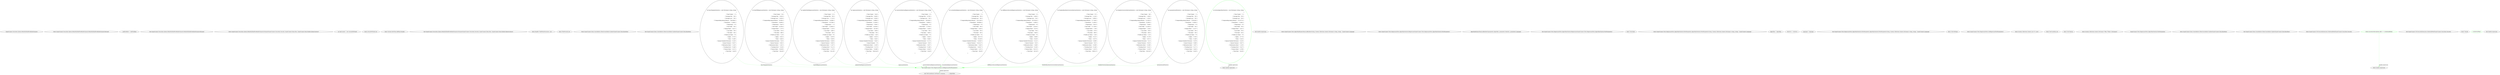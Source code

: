 digraph  {
n12 [label="QuantConnect.Securities.Option.DefaultQLRiskFreeRateEstimator", span=""];
n0 [cluster="QuantConnect.Securities.Option.DefaultQLRiskFreeRateEstimator.DefaultQLRiskFreeRateEstimator(decimal)", label="Entry QuantConnect.Securities.Option.DefaultQLRiskFreeRateEstimator.DefaultQLRiskFreeRateEstimator(decimal)", span="37-37"];
n1 [cluster="QuantConnect.Securities.Option.DefaultQLRiskFreeRateEstimator.DefaultQLRiskFreeRateEstimator(decimal)", label="_riskFreeRate = riskFreeRate", span="39-39"];
n2 [cluster="QuantConnect.Securities.Option.DefaultQLRiskFreeRateEstimator.DefaultQLRiskFreeRateEstimator(decimal)", label="Exit QuantConnect.Securities.Option.DefaultQLRiskFreeRateEstimator.DefaultQLRiskFreeRateEstimator(decimal)", span="37-37"];
n3 [cluster="QuantConnect.Securities.Option.DefaultQLRiskFreeRateEstimator.Estimate(QuantConnect.Securities.Security, QuantConnect.Data.Slice, QuantConnect.Data.Market.OptionContract)", label="Entry QuantConnect.Securities.Option.DefaultQLRiskFreeRateEstimator.Estimate(QuantConnect.Securities.Security, QuantConnect.Data.Slice, QuantConnect.Data.Market.OptionContract)", span="50-50"];
n4 [cluster="QuantConnect.Securities.Option.DefaultQLRiskFreeRateEstimator.Estimate(QuantConnect.Securities.Security, QuantConnect.Data.Slice, QuantConnect.Data.Market.OptionContract)", label="var dayCounter = new Actual365Fixed()", span="52-52"];
n8 [cluster="Actual365Fixed.cstr", label="Entry Actual365Fixed.cstr", span=""];
n9 [cluster="System.DateTime.AddDays(double)", label="Entry System.DateTime.AddDays(double)", span="0-0"];
n7 [cluster="QuantConnect.Securities.Option.DefaultQLRiskFreeRateEstimator.Estimate(QuantConnect.Securities.Security, QuantConnect.Data.Slice, QuantConnect.Data.Market.OptionContract)", label="Exit QuantConnect.Securities.Option.DefaultQLRiskFreeRateEstimator.Estimate(QuantConnect.Securities.Security, QuantConnect.Data.Slice, QuantConnect.Data.Market.OptionContract)", span="50-50"];
n10 [cluster="Handle<YieldTermStructure>.cstr", label="Entry Handle<YieldTermStructure>.cstr", span=""];
n11 [cluster="FlatForward.cstr", label="Entry FlatForward.cstr", span=""];
m0_0 [cluster="QuantConnect.Data.Consolidators.IDataConsolidator.Update(QuantConnect.Data.BaseData)", file="HistoryRequest.cs", label="Entry QuantConnect.Data.Consolidators.IDataConsolidator.Update(QuantConnect.Data.BaseData)", span="54-54"];
m0_1 [cluster="QuantConnect.Data.Consolidators.IDataConsolidator.Update(QuantConnect.Data.BaseData)", file="HistoryRequest.cs", label="Exit QuantConnect.Data.Consolidators.IDataConsolidator.Update(QuantConnect.Data.BaseData)", span="54-54"];
m1_23 [cluster="lambda expression", file="RegressionTests.cs", label="new TestCaseData(x).SetName(x.Language + ''/'' + x.Algorithm)", span="281-281"];
m1_22 [cluster="lambda expression", file="RegressionTests.cs", label="Entry lambda expression", span="281-281"];
m1_24 [cluster="lambda expression", file="RegressionTests.cs", label="Exit lambda expression", span="281-281"];
m1_3 [cluster="QuantConnect.Tests.AlgorithmRunner.RunLocalBacktest(string, System.Collections.Generic.Dictionary<string, string>, QuantConnect.Language)", file="RegressionTests.cs", label="Entry QuantConnect.Tests.AlgorithmRunner.RunLocalBacktest(string, System.Collections.Generic.Dictionary<string, string>, QuantConnect.Language)", span="38-38"];
m1_0 [cluster="QuantConnect.Tests.RegressionTests.AlgorithmStatisticsRegression(QuantConnect.Tests.RegressionTests.AlgorithmStatisticsTestParameters)", file="RegressionTests.cs", label="Entry QuantConnect.Tests.RegressionTests.AlgorithmStatisticsRegression(QuantConnect.Tests.RegressionTests.AlgorithmStatisticsTestParameters)", span="25-25"];
m1_1 [cluster="QuantConnect.Tests.RegressionTests.AlgorithmStatisticsRegression(QuantConnect.Tests.RegressionTests.AlgorithmStatisticsTestParameters)", file="RegressionTests.cs", label="AlgorithmRunner.RunLocalBacktest(parameters.Algorithm, parameters.Statistics, parameters.Language)", span="27-27"];
m1_2 [cluster="QuantConnect.Tests.RegressionTests.AlgorithmStatisticsRegression(QuantConnect.Tests.RegressionTests.AlgorithmStatisticsTestParameters)", file="RegressionTests.cs", label="Exit QuantConnect.Tests.RegressionTests.AlgorithmStatisticsRegression(QuantConnect.Tests.RegressionTests.AlgorithmStatisticsTestParameters)", span="25-25"];
m1_20 [cluster="Unk.Select", file="RegressionTests.cs", label="Entry Unk.Select", span=""];
m1_19 [cluster="QuantConnect.Tests.RegressionTests.AlgorithmStatisticsTestParameters.AlgorithmStatisticsTestParameters(string, System.Collections.Generic.Dictionary<string, string>, QuantConnect.Language)", file="RegressionTests.cs", label="Entry QuantConnect.Tests.RegressionTests.AlgorithmStatisticsTestParameters.AlgorithmStatisticsTestParameters(string, System.Collections.Generic.Dictionary<string, string>, QuantConnect.Language)", span="290-290"];
m1_27 [cluster="QuantConnect.Tests.RegressionTests.AlgorithmStatisticsTestParameters.AlgorithmStatisticsTestParameters(string, System.Collections.Generic.Dictionary<string, string>, QuantConnect.Language)", file="RegressionTests.cs", label="Algorithm = algorithm", span="292-292"];
m1_28 [cluster="QuantConnect.Tests.RegressionTests.AlgorithmStatisticsTestParameters.AlgorithmStatisticsTestParameters(string, System.Collections.Generic.Dictionary<string, string>, QuantConnect.Language)", file="RegressionTests.cs", label="Statistics = statistics", span="293-293"];
m1_29 [cluster="QuantConnect.Tests.RegressionTests.AlgorithmStatisticsTestParameters.AlgorithmStatisticsTestParameters(string, System.Collections.Generic.Dictionary<string, string>, QuantConnect.Language)", file="RegressionTests.cs", label="Language = language", span="294-294"];
m1_30 [cluster="QuantConnect.Tests.RegressionTests.AlgorithmStatisticsTestParameters.AlgorithmStatisticsTestParameters(string, System.Collections.Generic.Dictionary<string, string>, QuantConnect.Language)", file="RegressionTests.cs", label="Exit QuantConnect.Tests.RegressionTests.AlgorithmStatisticsTestParameters.AlgorithmStatisticsTestParameters(string, System.Collections.Generic.Dictionary<string, string>, QuantConnect.Language)", span="290-290"];
m1_26 [cluster="Unk.SetName", file="RegressionTests.cs", label="Entry Unk.SetName", span=""];
m1_4 [cluster="QuantConnect.Tests.RegressionTests.GetRegressionTestParameters()", file="RegressionTests.cs", label="Entry QuantConnect.Tests.RegressionTests.GetRegressionTestParameters()", span="30-30"];
m1_5 [cluster="QuantConnect.Tests.RegressionTests.GetRegressionTestParameters()", file="RegressionTests.cs", label="var basicTemplateStatistics = new Dictionary<string, string>\r\n            {\r\n                {''Total Trades'', ''1''},\r\n                {''Average Win'', ''0%''},\r\n                {''Average Loss'', ''0%''},\r\n                {''Compounding Annual Return'', ''264.956%''},\r\n                {''Drawdown'', ''2.200%''},\r\n                {''Expectancy'', ''0''},\r\n                {''Net Profit'', ''0%''},\r\n                {''Sharpe Ratio'', ''4.411''},\r\n                {''Loss Rate'', ''0%''},\r\n                {''Win Rate'', ''0%''},\r\n                {''Profit-Loss Ratio'', ''0''},\r\n                {''Alpha'', ''0.752''},\r\n                {''Beta'', ''0.186''},\r\n                {''Annual Standard Deviation'', ''0.193''},\r\n                {''Annual Variance'', ''0.037''},\r\n                {''Information Ratio'', ''1.316''},\r\n                {''Tracking Error'', ''0.246''},\r\n                {''Treynor Ratio'', ''4.572''},\r\n                {''Total Fees'', ''$3.09''}\r\n            }", span="32-53"];
m1_6 [cluster="QuantConnect.Tests.RegressionTests.GetRegressionTestParameters()", file="RegressionTests.cs", label="var limitFillRegressionStatistics = new Dictionary<string, string>\r\n            {\r\n                {''Total Trades'', ''34''},\r\n                {''Average Win'', ''0.02%''},\r\n                {''Average Loss'', ''-0.02%''},\r\n                {''Compounding Annual Return'', ''8.350%''},\r\n                {''Drawdown'', ''0.400%''},\r\n                {''Expectancy'', ''0.447''},\r\n                {''Net Profit'', ''0.103%''},\r\n                {''Sharpe Ratio'', ''1.747''},\r\n                {''Loss Rate'', ''31%''},\r\n                {''Win Rate'', ''69%''},\r\n                {''Profit-Loss Ratio'', ''1.10''},\r\n                {''Alpha'', ''0.051''},\r\n                {''Beta'', ''0.002''},\r\n                {''Annual Standard Deviation'', ''0.03''},\r\n                {''Annual Variance'', ''0.001''},\r\n                {''Information Ratio'', ''-2.451''},\r\n                {''Tracking Error'', ''0.194''},\r\n                {''Treynor Ratio'', ''29.506''},\r\n                {''Total Fees'', ''$34.00''}\r\n            }", span="55-76"];
m1_15 [cluster="QuantConnect.Tests.RegressionTests.GetRegressionTestParameters()", color=green, community=0, file="RegressionTests.cs", label="var historyAlgorithmStatistics = new Dictionary<string, string>\r\n            {\r\n                {''Total Trades'', ''1''},\r\n                {''Average Win'', ''0%''},\r\n                {''Average Loss'', ''0%''},\r\n                {''Compounding Annual Return'', ''372.677%''},\r\n                {''Drawdown'', ''1.100%''},\r\n                {''Expectancy'', ''0''},\r\n                {''Net Profit'', ''0%''},\r\n                {''Sharpe Ratio'', ''4.521''},\r\n                {''Loss Rate'', ''0%''},\r\n                {''Win Rate'', ''0%''},\r\n                {''Profit-Loss Ratio'', ''0''},\r\n                {''Alpha'', ''0.774''},\r\n                {''Beta'', ''0.182''},\r\n                {''Annual Standard Deviation'', ''0.193''},\r\n                {''Annual Variance'', ''0.037''},\r\n                {''Information Ratio'', ''1.319''},\r\n                {''Tracking Error'', ''0.247''},\r\n                {''Treynor Ratio'', ''4.798''},\r\n                {''Total Fees'', ''$3.09''},\r\n            }", prediction=0, span="262-283"];
m1_7 [cluster="QuantConnect.Tests.RegressionTests.GetRegressionTestParameters()", file="RegressionTests.cs", label="var updateOrderRegressionStatistics = new Dictionary<string, string>\r\n            {\r\n                {''Total Trades'', ''21''},\r\n                {''Average Win'', ''0%''},\r\n                {''Average Loss'', ''-1.71%''},\r\n                {''Compounding Annual Return'', ''-8.289%''},\r\n                {''Drawdown'', ''16.700%''},\r\n                {''Expectancy'', ''-1''},\r\n                {''Net Profit'', ''-15.892%''},\r\n                {''Sharpe Ratio'', ''-1.225''},\r\n                {''Loss Rate'', ''100%''},\r\n                {''Win Rate'', ''0%''},\r\n                {''Profit-Loss Ratio'', ''0''},\r\n                {''Alpha'', ''-0.076''},\r\n                {''Beta'', ''0.039''},\r\n                {''Annual Standard Deviation'', ''0.056''},\r\n                {''Annual Variance'', ''0.003''},\r\n                {''Information Ratio'', ''-2.167''},\r\n                {''Tracking Error'', ''0.112''},\r\n                {''Treynor Ratio'', ''-1.755''},\r\n                {''Total Fees'', ''$21.00''}\r\n            }", span="78-99"];
m1_8 [cluster="QuantConnect.Tests.RegressionTests.GetRegressionTestParameters()", file="RegressionTests.cs", label="var regressionStatistics = new Dictionary<string, string>\r\n            {\r\n                {''Total Trades'', ''5433''},\r\n                {''Average Win'', ''0.00%''},\r\n                {''Average Loss'', ''0.00%''},\r\n                {''Compounding Annual Return'', ''-3.886%''},\r\n                {''Drawdown'', ''0.100%''},\r\n                {''Expectancy'', ''-0.991''},\r\n                {''Net Profit'', ''-0.054%''},\r\n                {''Sharpe Ratio'', ''-30.336''},\r\n                {''Loss Rate'', ''100%''},\r\n                {''Win Rate'', ''0%''},\r\n                {''Profit-Loss Ratio'', ''2.40''},\r\n                {''Alpha'', ''-0.023''},\r\n                {''Beta'', ''0.001''},\r\n                {''Annual Standard Deviation'', ''0.001''},\r\n                {''Annual Variance'', ''0''},\r\n                {''Information Ratio'', ''-4.203''},\r\n                {''Tracking Error'', ''0.174''},\r\n                {''Treynor Ratio'', ''-33.666''},\r\n                {''Total Fees'', ''$5433.00''}\r\n            }", span="101-122"];
m1_9 [cluster="QuantConnect.Tests.RegressionTests.GetRegressionTestParameters()", file="RegressionTests.cs", label="var universeSelectionRegressionStatistics = new Dictionary<string, string>\r\n            {\r\n                {''Total Trades'', ''4''},\r\n                {''Average Win'', ''0.70%''},\r\n                {''Average Loss'', ''0%''},\r\n                {''Compounding Annual Return'', ''-56.034%''},\r\n                {''Drawdown'', ''3.800%''},\r\n                {''Expectancy'', ''0''},\r\n                {''Net Profit'', ''-3.755%''},\r\n                {''Sharpe Ratio'', ''-3.629''},\r\n                {''Loss Rate'', ''0%''},\r\n                {''Win Rate'', ''100%''},\r\n                {''Profit-Loss Ratio'', ''0''},\r\n                {''Alpha'', ''-0.643''},\r\n                {''Beta'', ''0.684''},\r\n                {''Annual Standard Deviation'', ''0.173''},\r\n                {''Annual Variance'', ''0.03''},\r\n                {''Information Ratio'', ''-3.927''},\r\n                {''Tracking Error'', ''0.166''},\r\n                {''Treynor Ratio'', ''-0.918''},\r\n                {''Total Fees'', ''$2.00''}\r\n            }", span="124-145"];
m1_10 [cluster="QuantConnect.Tests.RegressionTests.GetRegressionTestParameters()", file="RegressionTests.cs", label="var customDataRegressionStatistics = new Dictionary<string, string>\r\n            {\r\n                {''Total Trades'', ''1''},\r\n                {''Average Win'', ''0%''},\r\n                {''Average Loss'', ''0%''},\r\n                {''Compounding Annual Return'', ''155.210%''},\r\n                {''Drawdown'', ''99.900%''},\r\n                {''Expectancy'', ''0''},\r\n                {''Net Profit'', ''0%''},\r\n                {''Sharpe Ratio'', ''0.453''},\r\n                {''Loss Rate'', ''0%''},\r\n                {''Win Rate'', ''0%''},\r\n                {''Profit-Loss Ratio'', ''0''},\r\n                {''Alpha'', ''48.714''},\r\n                {''Beta'', ''50.259''},\r\n                {''Annual Standard Deviation'', ''118.922''},\r\n                {''Annual Variance'', ''14142.47''},\r\n                {''Information Ratio'', ''0.452''},\r\n                {''Tracking Error'', ''118.917''},\r\n                {''Treynor Ratio'', ''1.072''},\r\n                {''Total Fees'', ''$0.00''}\r\n            }", span="147-168"];
m1_11 [cluster="QuantConnect.Tests.RegressionTests.GetRegressionTestParameters()", file="RegressionTests.cs", label="var addRemoveSecurityRegressionStatistics = new Dictionary<string, string>\r\n            {\r\n                {''Total Trades'', ''5''},\r\n                {''Average Win'', ''0.49%''},\r\n                {''Average Loss'', ''0%''},\r\n                {''Compounding Annual Return'', ''307.853%''},\r\n                {''Drawdown'', ''1.400%''},\r\n                {''Expectancy'', ''0''},\r\n                {''Net Profit'', ''1.814%''},\r\n                {''Sharpe Ratio'', ''6.474''},\r\n                {''Loss Rate'', ''0%''},\r\n                {''Win Rate'', ''100%''},\r\n                {''Profit-Loss Ratio'', ''0''},\r\n                {''Alpha'', ''0.906''},\r\n                {''Beta'', ''0.018''},\r\n                {''Annual Standard Deviation'', ''0.141''},\r\n                {''Annual Variance'', ''0.02''},\r\n                {''Information Ratio'', ''1.648''},\r\n                {''Tracking Error'', ''0.236''},\r\n                {''Treynor Ratio'', ''50.372''},\r\n                {''Total Fees'', ''$25.20''}\r\n            }", span="170-191"];
m1_12 [cluster="QuantConnect.Tests.RegressionTests.GetRegressionTestParameters()", file="RegressionTests.cs", label="var dropboxBaseDataUniverseSelectionStatistics = new Dictionary<string, string>\r\n            {\r\n                {''Total Trades'', ''67''},\r\n                {''Average Win'', ''1.13%''},\r\n                {''Average Loss'', ''-0.69%''},\r\n                {''Compounding Annual Return'', ''17.718%''},\r\n                {''Drawdown'', ''5.100%''},\r\n                {''Expectancy'', ''0.813''},\r\n                {''Net Profit'', ''17.718%''},\r\n                {''Sharpe Ratio'', ''1.38''},\r\n                {''Loss Rate'', ''31%''},\r\n                {''Win Rate'', ''69%''},\r\n                {''Profit-Loss Ratio'', ''1.64''},\r\n                {''Alpha'', ''0.151''},\r\n                {''Beta'', ''-0.073''},\r\n                {''Annual Standard Deviation'', ''0.099''},\r\n                {''Annual Variance'', ''0.01''},\r\n                {''Information Ratio'', ''-0.506''},\r\n                {''Tracking Error'', ''0.146''},\r\n                {''Treynor Ratio'', ''-1.873''},\r\n                {''Total Fees'', ''$300.15''}\r\n            }", span="193-214"];
m1_13 [cluster="QuantConnect.Tests.RegressionTests.GetRegressionTestParameters()", file="RegressionTests.cs", label="var dropboxUniverseSelectionStatistics = new Dictionary<string, string>\r\n            {\r\n                {''Total Trades'', ''49''},\r\n                {''Average Win'', ''1.58%''},\r\n                {''Average Loss'', ''-1.03%''},\r\n                {''Compounding Annual Return'', ''21.281%''},\r\n                {''Drawdown'', ''8.200%''},\r\n                {''Expectancy'', ''0.646''},\r\n                {''Net Profit'', ''21.281%''},\r\n                {''Sharpe Ratio'', ''1.362''},\r\n                {''Loss Rate'', ''35%''},\r\n                {''Win Rate'', ''65%''},\r\n                {''Profit-Loss Ratio'', ''1.52''},\r\n                {''Alpha'', ''0.178''},\r\n                {''Beta'', ''-0.071''},\r\n                {''Annual Standard Deviation'', ''0.12''},\r\n                {''Annual Variance'', ''0.014''},\r\n                {''Information Ratio'', ''-0.296''},\r\n                {''Tracking Error'', ''0.161''},\r\n                {''Treynor Ratio'', ''-2.319''},\r\n                {''Total Fees'', ''$232.92''}\r\n            }", span="216-237"];
m1_14 [cluster="QuantConnect.Tests.RegressionTests.GetRegressionTestParameters()", file="RegressionTests.cs", label="var parameterizedStatistics = new Dictionary<string, string>\r\n            {\r\n                {''Total Trades'', ''1''},\r\n                {''Average Win'', ''0%''},\r\n                {''Average Loss'', ''0%''},\r\n                {''Compounding Annual Return'', ''278.616%''},\r\n                {''Drawdown'', ''0.300%''},\r\n                {''Expectancy'', ''0''},\r\n                {''Net Profit'', ''0%''},\r\n                {''Sharpe Ratio'', ''11.017''},\r\n                {''Loss Rate'', ''0%''},\r\n                {''Win Rate'', ''0%''},\r\n                {''Profit-Loss Ratio'', ''0''},\r\n                {''Alpha'', ''0.764''},\r\n                {''Beta'', ''0.186''},\r\n                {''Annual Standard Deviation'', ''0.078''},\r\n                {''Annual Variance'', ''0.006''},\r\n                {''Information Ratio'', ''1.957''},\r\n                {''Tracking Error'', ''0.171''},\r\n                {''Treynor Ratio'', ''4.634''},\r\n                {''Total Fees'', ''$3.09''},\r\n            }", span="239-260"];
m1_16 [cluster="QuantConnect.Tests.RegressionTests.GetRegressionTestParameters()", color=green, community=0, file="RegressionTests.cs", label="Exit QuantConnect.Tests.RegressionTests.GetRegressionTestParameters()", prediction=1, span="30-30"];
m1_18 [cluster="System.Collections.Generic.List<T>.List()", file="RegressionTests.cs", label="Entry System.Collections.Generic.List<T>.List()", span="0-0"];
m1_25 [cluster="TestCaseData.cstr", file="RegressionTests.cs", label="Entry TestCaseData.cstr", span=""];
m1_21 [cluster="Unk.ToArray", file="RegressionTests.cs", label="Entry Unk.ToArray", span=""];
m1_17 [cluster="System.Collections.Generic.Dictionary<TKey, TValue>.Dictionary()", file="RegressionTests.cs", label="Entry System.Collections.Generic.Dictionary<TKey, TValue>.Dictionary()", span="0-0"];
m1_31 [file="RegressionTests.cs", label="QuantConnect.Tests.RegressionTests.AlgorithmStatisticsTestParameters", span=""];
m2_0 [cluster="QuantConnect.Data.Consolidators.IDataConsolidator.Update(QuantConnect.Data.BaseData)", file="Security.cs", label="Entry QuantConnect.Data.Consolidators.IDataConsolidator.Update(QuantConnect.Data.BaseData)", span="54-54"];
m2_1 [cluster="QuantConnect.Data.Consolidators.IDataConsolidator.Update(QuantConnect.Data.BaseData)", file="Security.cs", label="Exit QuantConnect.Data.Consolidators.IDataConsolidator.Update(QuantConnect.Data.BaseData)", span="54-54"];
m3_0 [cluster="QuantConnect.Util.SecurityExtensions.IsInternalFeed(QuantConnect.Securities.Security)", file="SecurityExtensions.cs", label="Entry QuantConnect.Util.SecurityExtensions.IsInternalFeed(QuantConnect.Securities.Security)", span="30-30"];
m3_1 [cluster="QuantConnect.Util.SecurityExtensions.IsInternalFeed(QuantConnect.Securities.Security)", color=green, community=0, file="SecurityExtensions.cs", label="return security.Subscriptions.All(x => x.IsInternalFeed);", prediction=2, span="32-32"];
m3_2 [cluster="QuantConnect.Util.SecurityExtensions.IsInternalFeed(QuantConnect.Securities.Security)", file="SecurityExtensions.cs", label="Exit QuantConnect.Util.SecurityExtensions.IsInternalFeed(QuantConnect.Securities.Security)", span="30-30"];
m3_3 [cluster="Unk.All", file="SecurityExtensions.cs", label="Entry Unk.All", span=""];
m3_4 [cluster="lambda expression", file="SecurityExtensions.cs", label="Entry lambda expression", span="32-32"];
m3_5 [cluster="lambda expression", color=green, community=0, file="SecurityExtensions.cs", label="x.IsInternalFeed", prediction=3, span="32-32"];
m3_6 [cluster="lambda expression", file="SecurityExtensions.cs", label="Exit lambda expression", span="32-32"];
m1_5 -> m1_16  [color=green, key=1, label=basicTemplateStatistics, style=dashed];
m1_6 -> m1_16  [color=green, key=1, label=limitFillRegressionStatistics, style=dashed];
m1_15 -> m1_22  [color=darkseagreen4, key=1, label="lambda expression", style=dashed];
m1_7 -> m1_16  [color=green, key=1, label=updateOrderRegressionStatistics, style=dashed];
m1_8 -> m1_16  [color=green, key=1, label=regressionStatistics, style=dashed];
m1_9 -> m1_16  [color=green, key=1, label=universeSelectionRegressionStatistics, style=dashed];
m1_10 -> m1_16  [color=green, key=1, label=customDataRegressionStatistics, style=dashed];
m1_11 -> m1_16  [color=green, key=1, label=addRemoveSecurityRegressionStatistics, style=dashed];
m1_12 -> m1_16  [color=green, key=1, label=dropboxBaseDataUniverseSelectionStatistics, style=dashed];
m1_13 -> m1_16  [color=green, key=1, label=dropboxUniverseSelectionStatistics, style=dashed];
m1_14 -> m1_16  [color=green, key=1, label=parameterizedStatistics, style=dashed];
m1_16 -> m1_23  [color=green, key=1, label="lambda expression", style=dashed];
m3_1 -> m3_4  [color=green, key=1, label="lambda expression", style=dashed];
}
